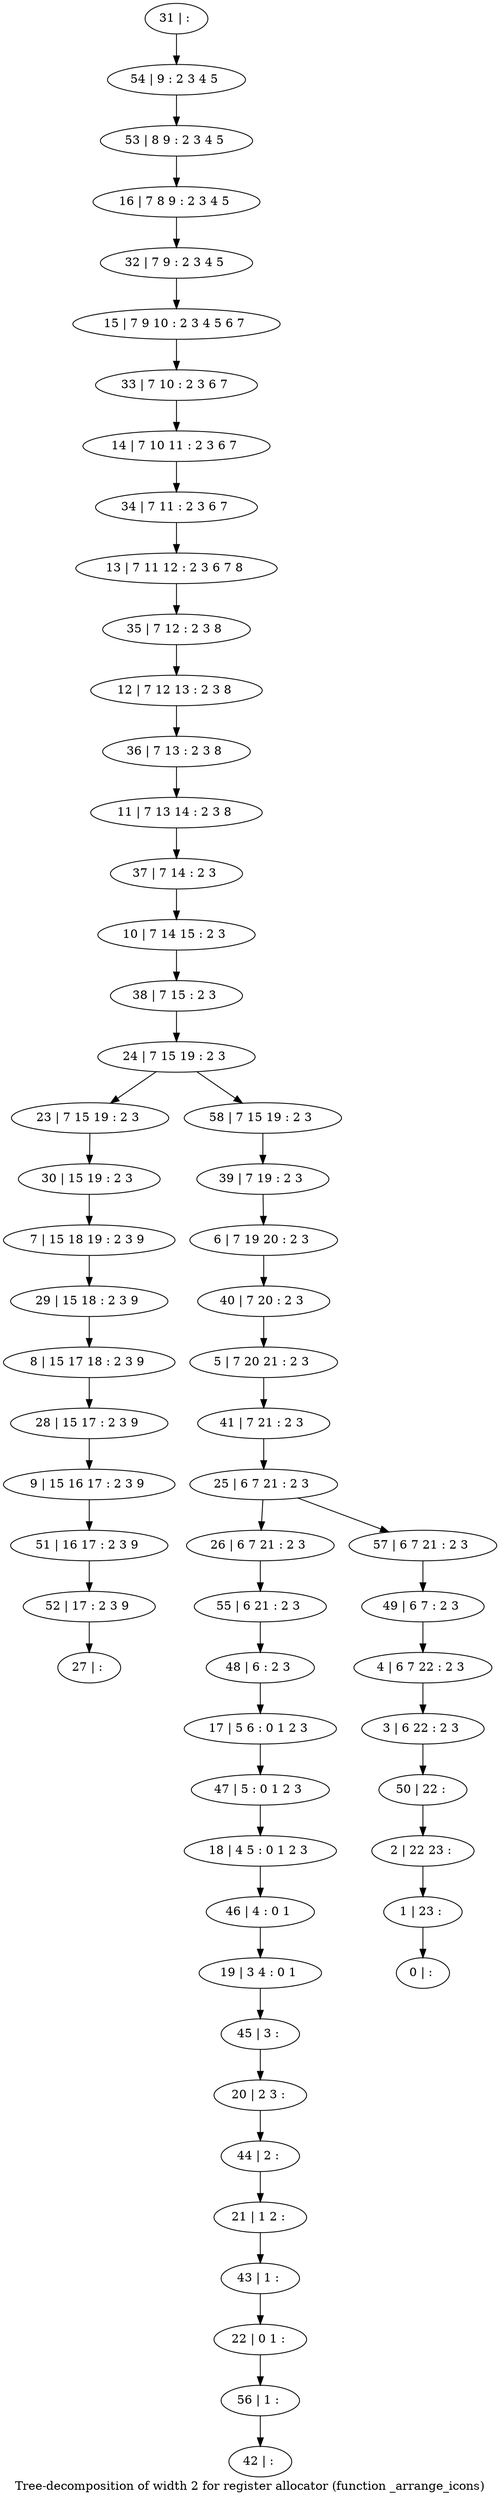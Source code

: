 digraph G {
graph [label="Tree-decomposition of width 2 for register allocator (function _arrange_icons)"]
0[label="0 | : "];
1[label="1 | 23 : "];
2[label="2 | 22 23 : "];
3[label="3 | 6 22 : 2 3 "];
4[label="4 | 6 7 22 : 2 3 "];
5[label="5 | 7 20 21 : 2 3 "];
6[label="6 | 7 19 20 : 2 3 "];
7[label="7 | 15 18 19 : 2 3 9 "];
8[label="8 | 15 17 18 : 2 3 9 "];
9[label="9 | 15 16 17 : 2 3 9 "];
10[label="10 | 7 14 15 : 2 3 "];
11[label="11 | 7 13 14 : 2 3 8 "];
12[label="12 | 7 12 13 : 2 3 8 "];
13[label="13 | 7 11 12 : 2 3 6 7 8 "];
14[label="14 | 7 10 11 : 2 3 6 7 "];
15[label="15 | 7 9 10 : 2 3 4 5 6 7 "];
16[label="16 | 7 8 9 : 2 3 4 5 "];
17[label="17 | 5 6 : 0 1 2 3 "];
18[label="18 | 4 5 : 0 1 2 3 "];
19[label="19 | 3 4 : 0 1 "];
20[label="20 | 2 3 : "];
21[label="21 | 1 2 : "];
22[label="22 | 0 1 : "];
23[label="23 | 7 15 19 : 2 3 "];
24[label="24 | 7 15 19 : 2 3 "];
25[label="25 | 6 7 21 : 2 3 "];
26[label="26 | 6 7 21 : 2 3 "];
27[label="27 | : "];
28[label="28 | 15 17 : 2 3 9 "];
29[label="29 | 15 18 : 2 3 9 "];
30[label="30 | 15 19 : 2 3 "];
31[label="31 | : "];
32[label="32 | 7 9 : 2 3 4 5 "];
33[label="33 | 7 10 : 2 3 6 7 "];
34[label="34 | 7 11 : 2 3 6 7 "];
35[label="35 | 7 12 : 2 3 8 "];
36[label="36 | 7 13 : 2 3 8 "];
37[label="37 | 7 14 : 2 3 "];
38[label="38 | 7 15 : 2 3 "];
39[label="39 | 7 19 : 2 3 "];
40[label="40 | 7 20 : 2 3 "];
41[label="41 | 7 21 : 2 3 "];
42[label="42 | : "];
43[label="43 | 1 : "];
44[label="44 | 2 : "];
45[label="45 | 3 : "];
46[label="46 | 4 : 0 1 "];
47[label="47 | 5 : 0 1 2 3 "];
48[label="48 | 6 : 2 3 "];
49[label="49 | 6 7 : 2 3 "];
50[label="50 | 22 : "];
51[label="51 | 16 17 : 2 3 9 "];
52[label="52 | 17 : 2 3 9 "];
53[label="53 | 8 9 : 2 3 4 5 "];
54[label="54 | 9 : 2 3 4 5 "];
55[label="55 | 6 21 : 2 3 "];
56[label="56 | 1 : "];
57[label="57 | 6 7 21 : 2 3 "];
58[label="58 | 7 15 19 : 2 3 "];
28->9 ;
8->28 ;
29->8 ;
7->29 ;
30->7 ;
23->30 ;
43->22 ;
21->43 ;
44->21 ;
20->44 ;
45->20 ;
19->45 ;
46->19 ;
18->46 ;
47->18 ;
17->47 ;
48->17 ;
9->51 ;
52->27 ;
51->52 ;
55->48 ;
26->55 ;
56->42 ;
22->56 ;
31->54 ;
54->53 ;
53->16 ;
16->32 ;
32->15 ;
15->33 ;
33->14 ;
14->34 ;
34->13 ;
13->35 ;
35->12 ;
12->36 ;
36->11 ;
11->37 ;
37->10 ;
10->38 ;
38->24 ;
39->6 ;
6->40 ;
40->5 ;
5->41 ;
41->25 ;
49->4 ;
4->3 ;
3->50 ;
50->2 ;
2->1 ;
1->0 ;
57->49 ;
58->39 ;
25->26 ;
25->57 ;
24->23 ;
24->58 ;
}
